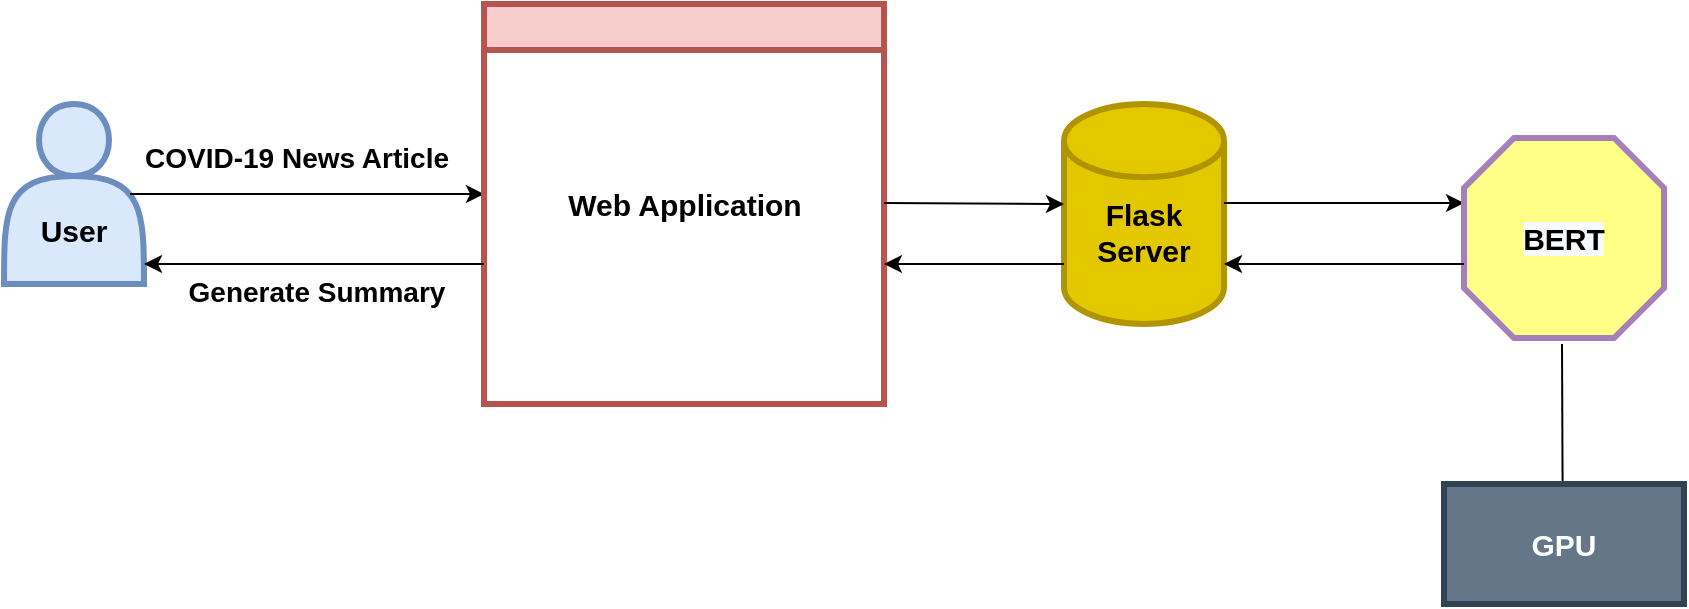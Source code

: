 <mxfile version="14.8.0" type="github">
  <diagram id="6Px6BZZu-yz_-wVxd4x5" name="Page-1">
    <mxGraphModel dx="1790" dy="537" grid="1" gridSize="10" guides="1" tooltips="1" connect="1" arrows="1" fold="1" page="1" pageScale="1" pageWidth="850" pageHeight="1100" math="0" shadow="0">
      <root>
        <mxCell id="0" />
        <mxCell id="1" parent="0" />
        <mxCell id="YDBuv8ddOCUkQB5ImE2G-1" value="&lt;font style=&quot;font-size: 15px&quot;&gt;&lt;br&gt;&lt;br&gt;User&lt;/font&gt;" style="shape=actor;whiteSpace=wrap;html=1;fontStyle=1;fillColor=#dae8fc;strokeColor=#6c8ebf;strokeWidth=3;" parent="1" vertex="1">
          <mxGeometry x="-70" y="400" width="70" height="90" as="geometry" />
        </mxCell>
        <mxCell id="YDBuv8ddOCUkQB5ImE2G-2" value="" style="endArrow=classic;html=1;fontStyle=1;exitX=0.9;exitY=0.5;exitDx=0;exitDy=0;exitPerimeter=0;" parent="1" edge="1" source="YDBuv8ddOCUkQB5ImE2G-1">
          <mxGeometry width="50" height="50" relative="1" as="geometry">
            <mxPoint x="20" y="439" as="sourcePoint" />
            <mxPoint x="170" y="445" as="targetPoint" />
          </mxGeometry>
        </mxCell>
        <mxCell id="YDBuv8ddOCUkQB5ImE2G-3" value="&lt;span&gt;&lt;font style=&quot;font-size: 15px&quot;&gt;&lt;br&gt;Flask Server&lt;/font&gt;&lt;/span&gt;" style="strokeWidth=3;html=1;shape=mxgraph.flowchart.database;whiteSpace=wrap;fontStyle=1;fillColor=#e3c800;strokeColor=#B09500;fontColor=#000000;" parent="1" vertex="1">
          <mxGeometry x="460" y="400" width="80" height="110" as="geometry" />
        </mxCell>
        <mxCell id="YDBuv8ddOCUkQB5ImE2G-5" value="" style="swimlane;fontStyle=1;fillColor=#f8cecc;strokeColor=#b85450;strokeWidth=3;" parent="1" vertex="1">
          <mxGeometry x="170" y="350" width="200" height="200" as="geometry" />
        </mxCell>
        <mxCell id="YDBuv8ddOCUkQB5ImE2G-6" value="&lt;font style=&quot;font-size: 15px&quot;&gt;Web Application&lt;/font&gt;" style="text;html=1;align=center;verticalAlign=middle;resizable=0;points=[];autosize=1;strokeColor=none;fontStyle=1" parent="YDBuv8ddOCUkQB5ImE2G-5" vertex="1">
          <mxGeometry x="35" y="90" width="130" height="20" as="geometry" />
        </mxCell>
        <mxCell id="YDBuv8ddOCUkQB5ImE2G-7" value="" style="endArrow=classic;html=1;exitX=1;exitY=0.75;exitDx=0;exitDy=0;fontStyle=1" parent="1" edge="1">
          <mxGeometry width="50" height="50" relative="1" as="geometry">
            <mxPoint x="370" y="449.5" as="sourcePoint" />
            <mxPoint x="460" y="450" as="targetPoint" />
          </mxGeometry>
        </mxCell>
        <mxCell id="DcRiHIBrCNJo4SaFgOtc-1" value="" style="endArrow=classic;html=1;exitX=1;exitY=0.75;exitDx=0;exitDy=0;fontStyle=1" edge="1" parent="1">
          <mxGeometry width="50" height="50" relative="1" as="geometry">
            <mxPoint x="540" y="449.5" as="sourcePoint" />
            <mxPoint x="660" y="449.5" as="targetPoint" />
          </mxGeometry>
        </mxCell>
        <mxCell id="DcRiHIBrCNJo4SaFgOtc-2" value="" style="verticalLabelPosition=bottom;verticalAlign=top;html=1;shape=mxgraph.basic.polygon;polyCoords=[[0.25,0],[0.75,0],[1,0.25],[1,0.75],[0.75,1],[0.25,1],[0,0.75],[0,0.25]];polyline=0;fillColor=#ffff88;strokeWidth=3;strokeColor=#A680B8;" vertex="1" parent="1">
          <mxGeometry x="660" y="417" width="100" height="100" as="geometry" />
        </mxCell>
        <mxCell id="DcRiHIBrCNJo4SaFgOtc-3" value="&lt;font style=&quot;font-size: 15px&quot;&gt;&lt;b style=&quot;color: rgb(0 , 0 , 0) ; font-family: &amp;#34;helvetica&amp;#34; ; font-style: normal ; letter-spacing: normal ; text-align: center ; text-indent: 0px ; text-transform: none ; word-spacing: 0px ; background-color: rgb(248 , 249 , 250)&quot;&gt;BERT&lt;/b&gt;&lt;br&gt;&lt;/font&gt;" style="text;html=1;strokeColor=none;fillColor=none;align=center;verticalAlign=middle;whiteSpace=wrap;rounded=0;" vertex="1" parent="1">
          <mxGeometry x="690" y="457" width="40" height="20" as="geometry" />
        </mxCell>
        <mxCell id="DcRiHIBrCNJo4SaFgOtc-4" value="&lt;b&gt;&lt;font style=&quot;font-size: 14px&quot;&gt;COVID-19 News Article&lt;/font&gt;&lt;/b&gt;" style="text;html=1;align=center;verticalAlign=middle;resizable=0;points=[];autosize=1;strokeColor=none;" vertex="1" parent="1">
          <mxGeometry x="-9" y="417" width="170" height="20" as="geometry" />
        </mxCell>
        <mxCell id="DcRiHIBrCNJo4SaFgOtc-5" value="" style="endArrow=none;html=1;" edge="1" parent="1">
          <mxGeometry width="50" height="50" relative="1" as="geometry">
            <mxPoint x="709.29" y="590" as="sourcePoint" />
            <mxPoint x="709" y="520" as="targetPoint" />
            <Array as="points" />
          </mxGeometry>
        </mxCell>
        <mxCell id="DcRiHIBrCNJo4SaFgOtc-6" value="&lt;b&gt;&lt;font style=&quot;font-size: 15px&quot;&gt;GPU&lt;/font&gt;&lt;/b&gt;" style="rounded=0;whiteSpace=wrap;html=1;fillColor=#647687;strokeColor=#314354;fontColor=#ffffff;strokeWidth=3;" vertex="1" parent="1">
          <mxGeometry x="650" y="590" width="120" height="60" as="geometry" />
        </mxCell>
        <mxCell id="DcRiHIBrCNJo4SaFgOtc-7" value="" style="endArrow=classic;html=1;fontStyle=1;" edge="1" parent="1">
          <mxGeometry width="50" height="50" relative="1" as="geometry">
            <mxPoint x="170" y="480" as="sourcePoint" />
            <mxPoint y="480" as="targetPoint" />
          </mxGeometry>
        </mxCell>
        <mxCell id="DcRiHIBrCNJo4SaFgOtc-8" value="&lt;b&gt;&lt;font style=&quot;font-size: 14px&quot;&gt;Generate Summary&lt;/font&gt;&lt;/b&gt;" style="text;html=1;align=center;verticalAlign=middle;resizable=0;points=[];autosize=1;strokeColor=none;" vertex="1" parent="1">
          <mxGeometry x="16" y="484" width="140" height="20" as="geometry" />
        </mxCell>
        <mxCell id="DcRiHIBrCNJo4SaFgOtc-13" value="" style="endArrow=classic;html=1;fontStyle=1;" edge="1" parent="1">
          <mxGeometry width="50" height="50" relative="1" as="geometry">
            <mxPoint x="460" y="480" as="sourcePoint" />
            <mxPoint x="370" y="480" as="targetPoint" />
          </mxGeometry>
        </mxCell>
        <mxCell id="DcRiHIBrCNJo4SaFgOtc-14" value="" style="endArrow=classic;html=1;fontStyle=1;" edge="1" parent="1">
          <mxGeometry width="50" height="50" relative="1" as="geometry">
            <mxPoint x="660" y="480" as="sourcePoint" />
            <mxPoint x="540" y="480" as="targetPoint" />
          </mxGeometry>
        </mxCell>
      </root>
    </mxGraphModel>
  </diagram>
</mxfile>
